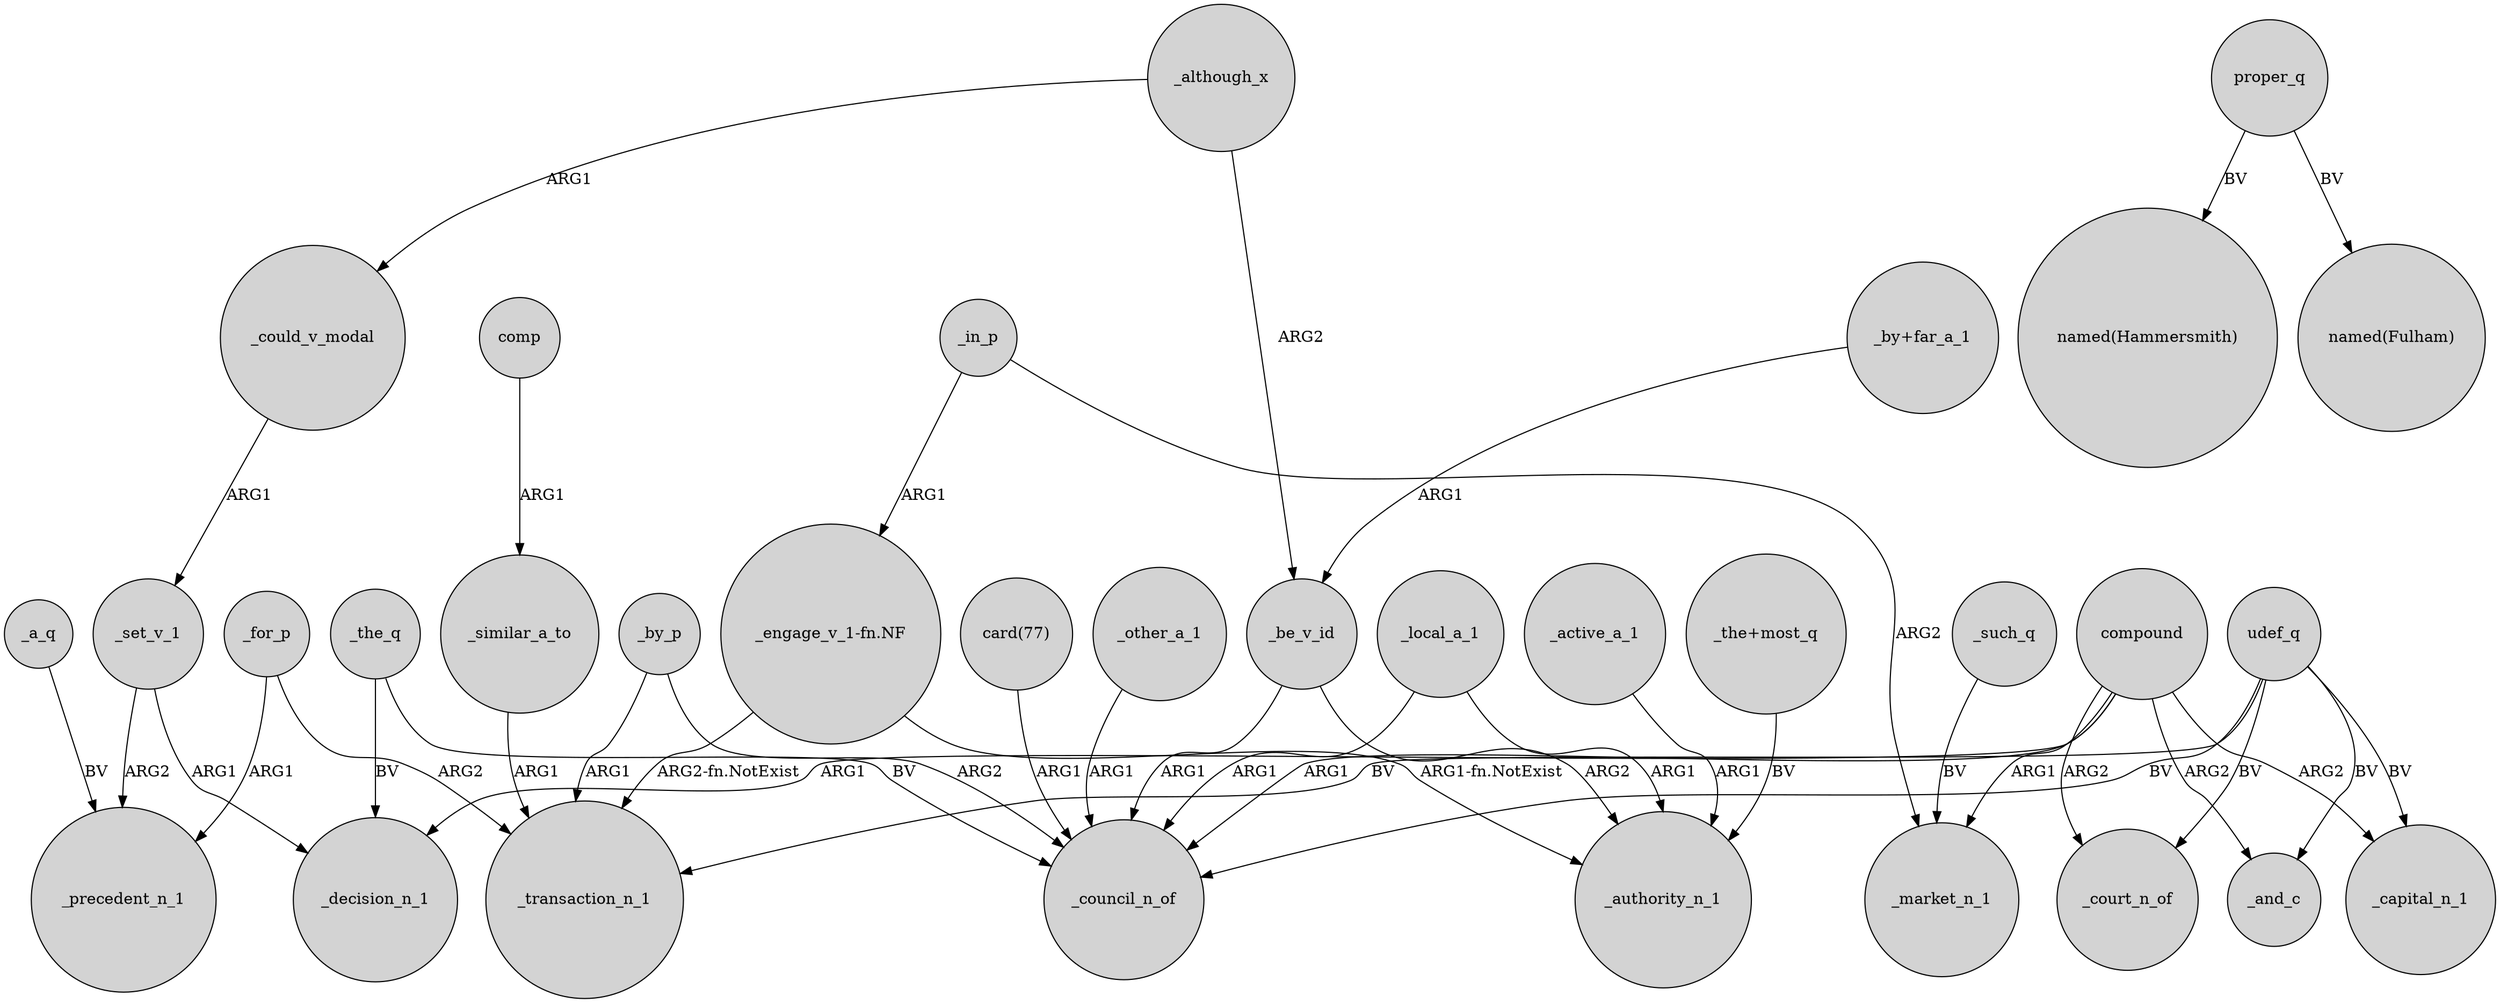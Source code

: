digraph {
	node [shape=circle style=filled]
	compound -> _decision_n_1 [label=ARG1]
	comp -> _similar_a_to [label=ARG1]
	_for_p -> _precedent_n_1 [label=ARG1]
	compound -> _capital_n_1 [label=ARG2]
	"_by+far_a_1" -> _be_v_id [label=ARG1]
	_set_v_1 -> _precedent_n_1 [label=ARG2]
	_by_p -> _transaction_n_1 [label=ARG1]
	udef_q -> _council_n_of [label=BV]
	_local_a_1 -> _authority_n_1 [label=ARG1]
	"_the+most_q" -> _authority_n_1 [label=BV]
	udef_q -> _court_n_of [label=BV]
	_although_x -> _could_v_modal [label=ARG1]
	proper_q -> "named(Hammersmith)" [label=BV]
	_a_q -> _precedent_n_1 [label=BV]
	_the_q -> _decision_n_1 [label=BV]
	_by_p -> _council_n_of [label=ARG2]
	_for_p -> _transaction_n_1 [label=ARG2]
	_set_v_1 -> _decision_n_1 [label=ARG1]
	_local_a_1 -> _council_n_of [label=ARG1]
	"_engage_v_1-fn.NF" -> _authority_n_1 [label="ARG1-fn.NotExist"]
	"card(77)" -> _council_n_of [label=ARG1]
	compound -> _and_c [label=ARG2]
	_be_v_id -> _council_n_of [label=ARG1]
	_could_v_modal -> _set_v_1 [label=ARG1]
	_although_x -> _be_v_id [label=ARG2]
	"_engage_v_1-fn.NF" -> _transaction_n_1 [label="ARG2-fn.NotExist"]
	proper_q -> "named(Fulham)" [label=BV]
	compound -> _court_n_of [label=ARG2]
	_other_a_1 -> _council_n_of [label=ARG1]
	udef_q -> _transaction_n_1 [label=BV]
	_the_q -> _council_n_of [label=BV]
	compound -> _council_n_of [label=ARG1]
	_in_p -> _market_n_1 [label=ARG2]
	compound -> _market_n_1 [label=ARG1]
	_active_a_1 -> _authority_n_1 [label=ARG1]
	_in_p -> "_engage_v_1-fn.NF" [label=ARG1]
	udef_q -> _and_c [label=BV]
	_such_q -> _market_n_1 [label=BV]
	_similar_a_to -> _transaction_n_1 [label=ARG1]
	_be_v_id -> _authority_n_1 [label=ARG2]
	udef_q -> _capital_n_1 [label=BV]
}
